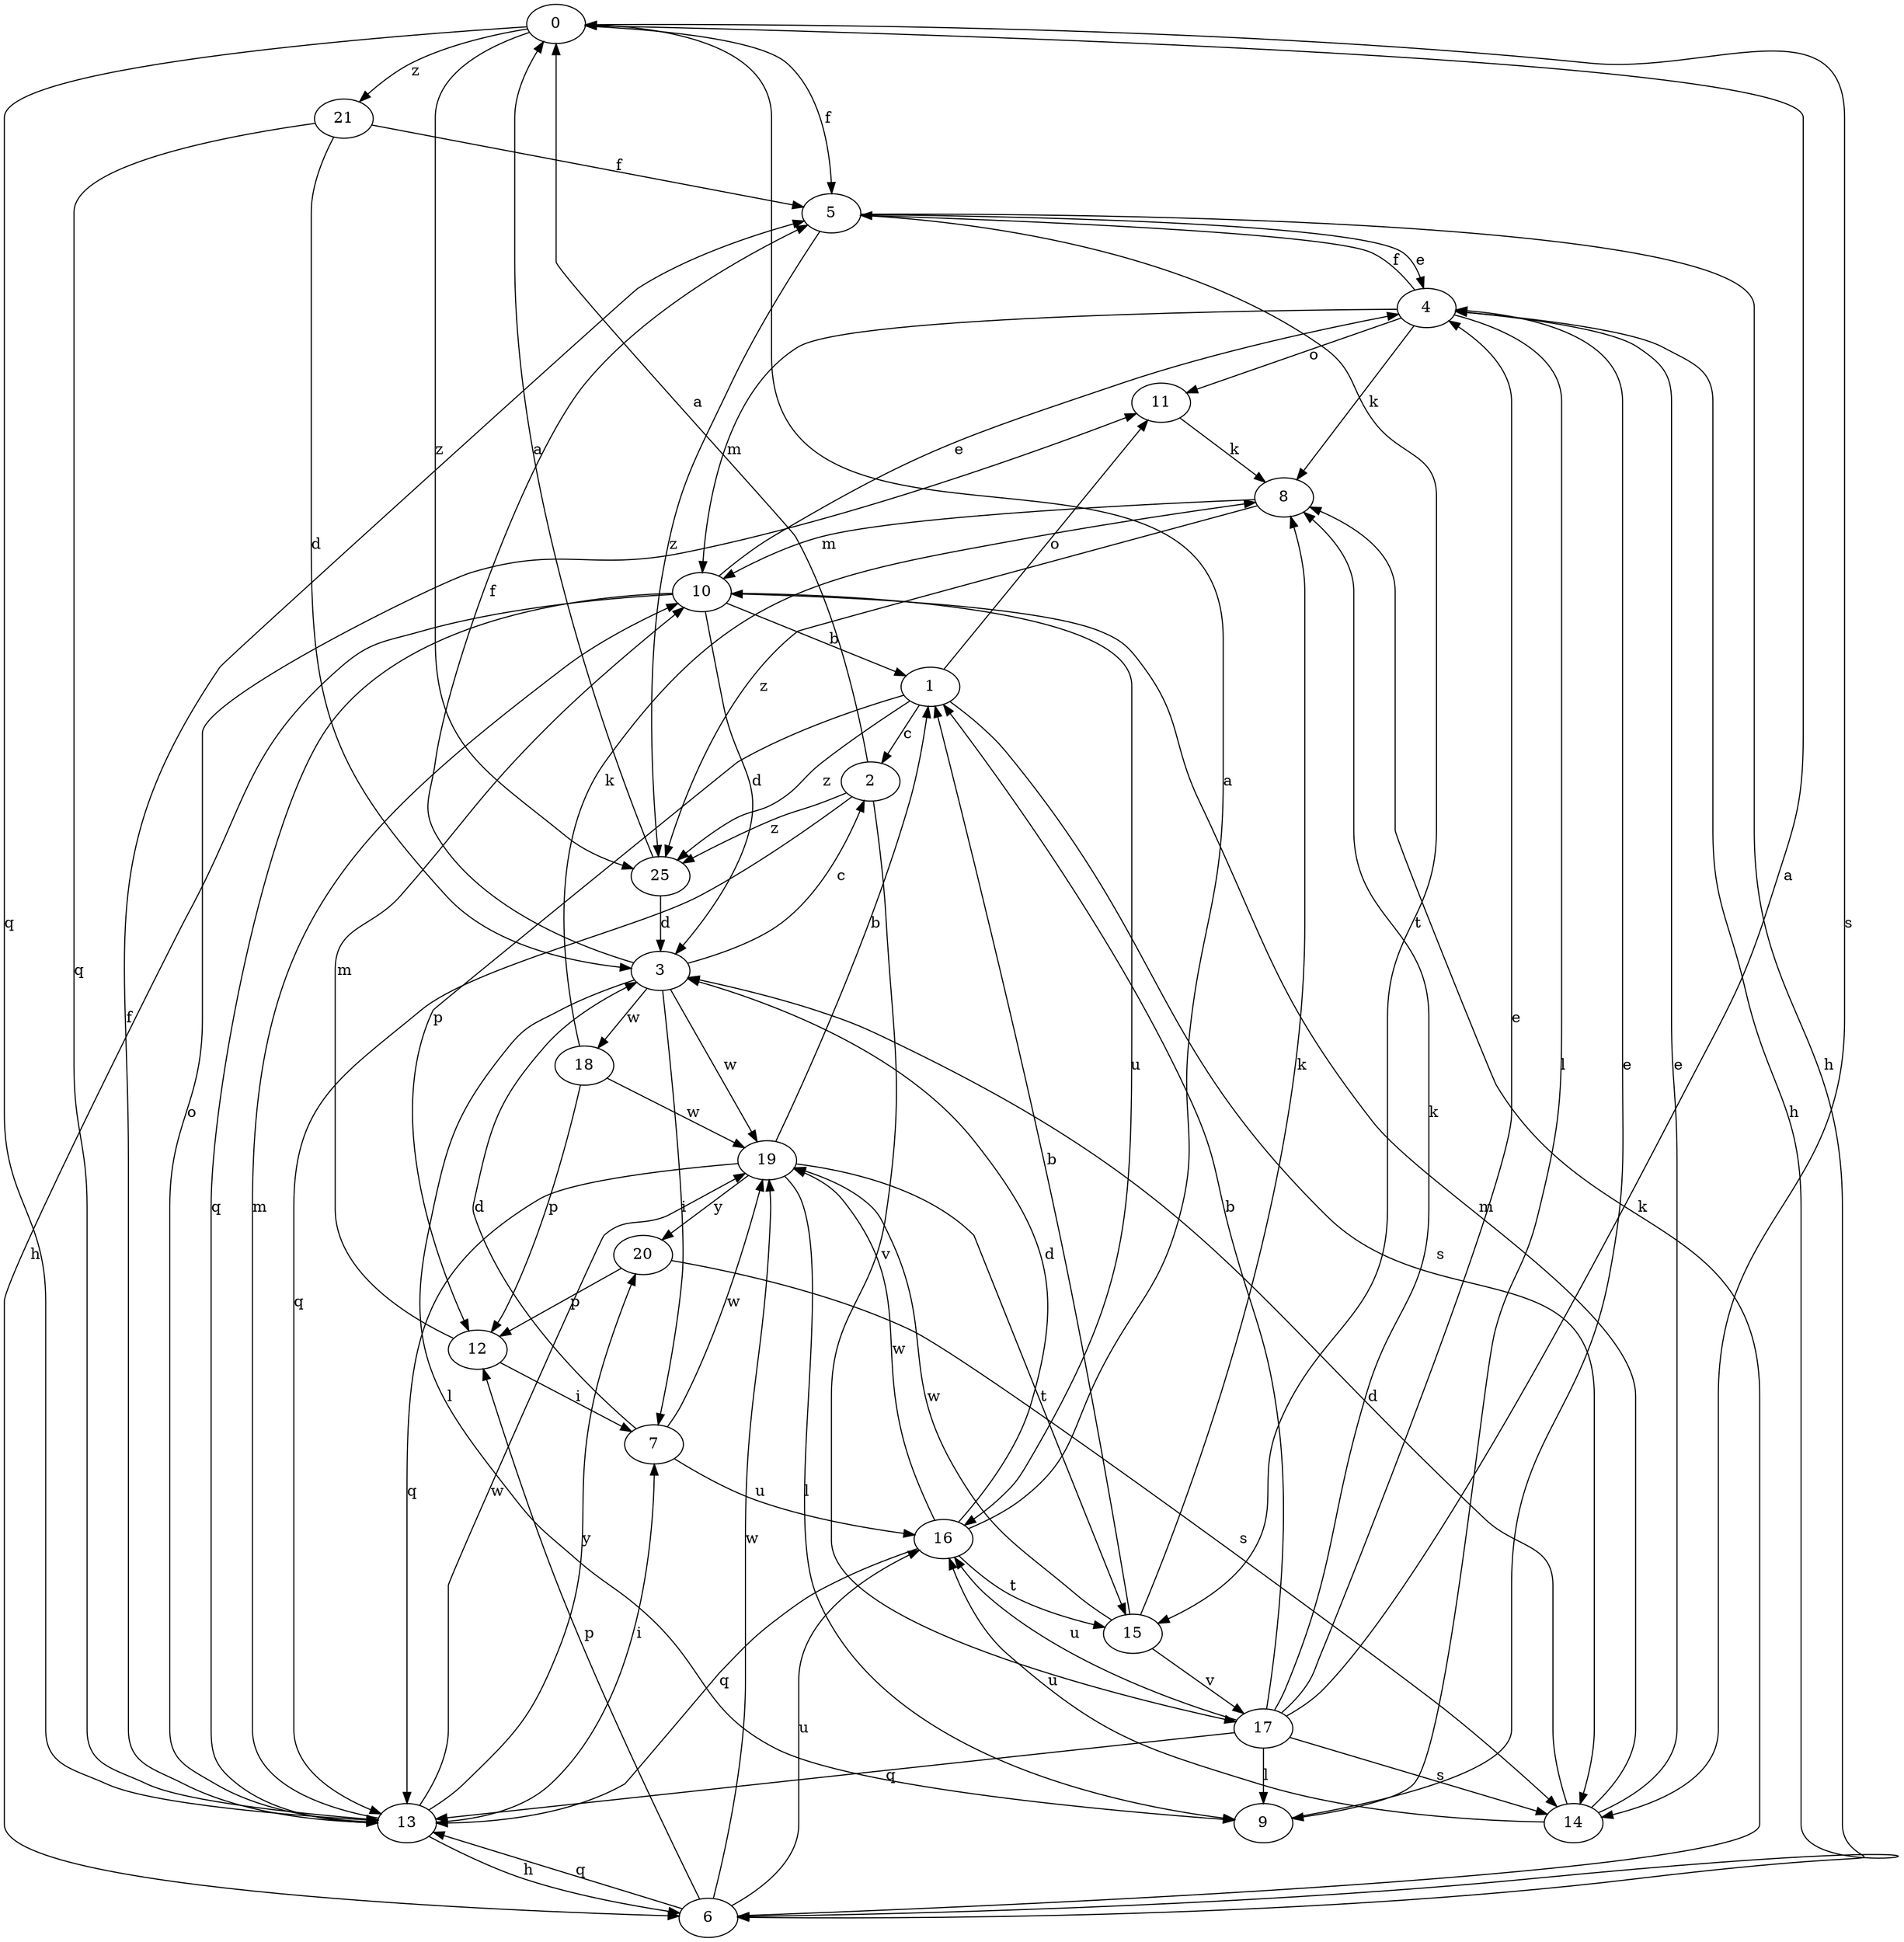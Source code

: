 strict digraph  {
0;
1;
2;
3;
4;
5;
6;
7;
8;
9;
10;
11;
12;
13;
14;
15;
16;
17;
18;
19;
20;
21;
25;
0 -> 5  [label=f];
0 -> 13  [label=q];
0 -> 14  [label=s];
0 -> 21  [label=z];
0 -> 25  [label=z];
1 -> 2  [label=c];
1 -> 11  [label=o];
1 -> 12  [label=p];
1 -> 14  [label=s];
1 -> 25  [label=z];
2 -> 0  [label=a];
2 -> 13  [label=q];
2 -> 17  [label=v];
2 -> 25  [label=z];
3 -> 2  [label=c];
3 -> 5  [label=f];
3 -> 7  [label=i];
3 -> 9  [label=l];
3 -> 18  [label=w];
3 -> 19  [label=w];
4 -> 5  [label=f];
4 -> 6  [label=h];
4 -> 8  [label=k];
4 -> 9  [label=l];
4 -> 10  [label=m];
4 -> 11  [label=o];
5 -> 4  [label=e];
5 -> 6  [label=h];
5 -> 15  [label=t];
5 -> 25  [label=z];
6 -> 8  [label=k];
6 -> 12  [label=p];
6 -> 13  [label=q];
6 -> 16  [label=u];
6 -> 19  [label=w];
7 -> 3  [label=d];
7 -> 16  [label=u];
7 -> 19  [label=w];
8 -> 10  [label=m];
8 -> 25  [label=z];
9 -> 4  [label=e];
10 -> 1  [label=b];
10 -> 3  [label=d];
10 -> 4  [label=e];
10 -> 6  [label=h];
10 -> 13  [label=q];
10 -> 16  [label=u];
11 -> 8  [label=k];
12 -> 7  [label=i];
12 -> 10  [label=m];
13 -> 5  [label=f];
13 -> 6  [label=h];
13 -> 7  [label=i];
13 -> 10  [label=m];
13 -> 11  [label=o];
13 -> 19  [label=w];
13 -> 20  [label=y];
14 -> 3  [label=d];
14 -> 4  [label=e];
14 -> 10  [label=m];
14 -> 16  [label=u];
15 -> 1  [label=b];
15 -> 8  [label=k];
15 -> 17  [label=v];
15 -> 19  [label=w];
16 -> 0  [label=a];
16 -> 3  [label=d];
16 -> 13  [label=q];
16 -> 15  [label=t];
16 -> 19  [label=w];
17 -> 0  [label=a];
17 -> 1  [label=b];
17 -> 4  [label=e];
17 -> 8  [label=k];
17 -> 9  [label=l];
17 -> 13  [label=q];
17 -> 14  [label=s];
17 -> 16  [label=u];
18 -> 8  [label=k];
18 -> 12  [label=p];
18 -> 19  [label=w];
19 -> 1  [label=b];
19 -> 9  [label=l];
19 -> 13  [label=q];
19 -> 15  [label=t];
19 -> 20  [label=y];
20 -> 12  [label=p];
20 -> 14  [label=s];
21 -> 3  [label=d];
21 -> 5  [label=f];
21 -> 13  [label=q];
25 -> 0  [label=a];
25 -> 3  [label=d];
}
